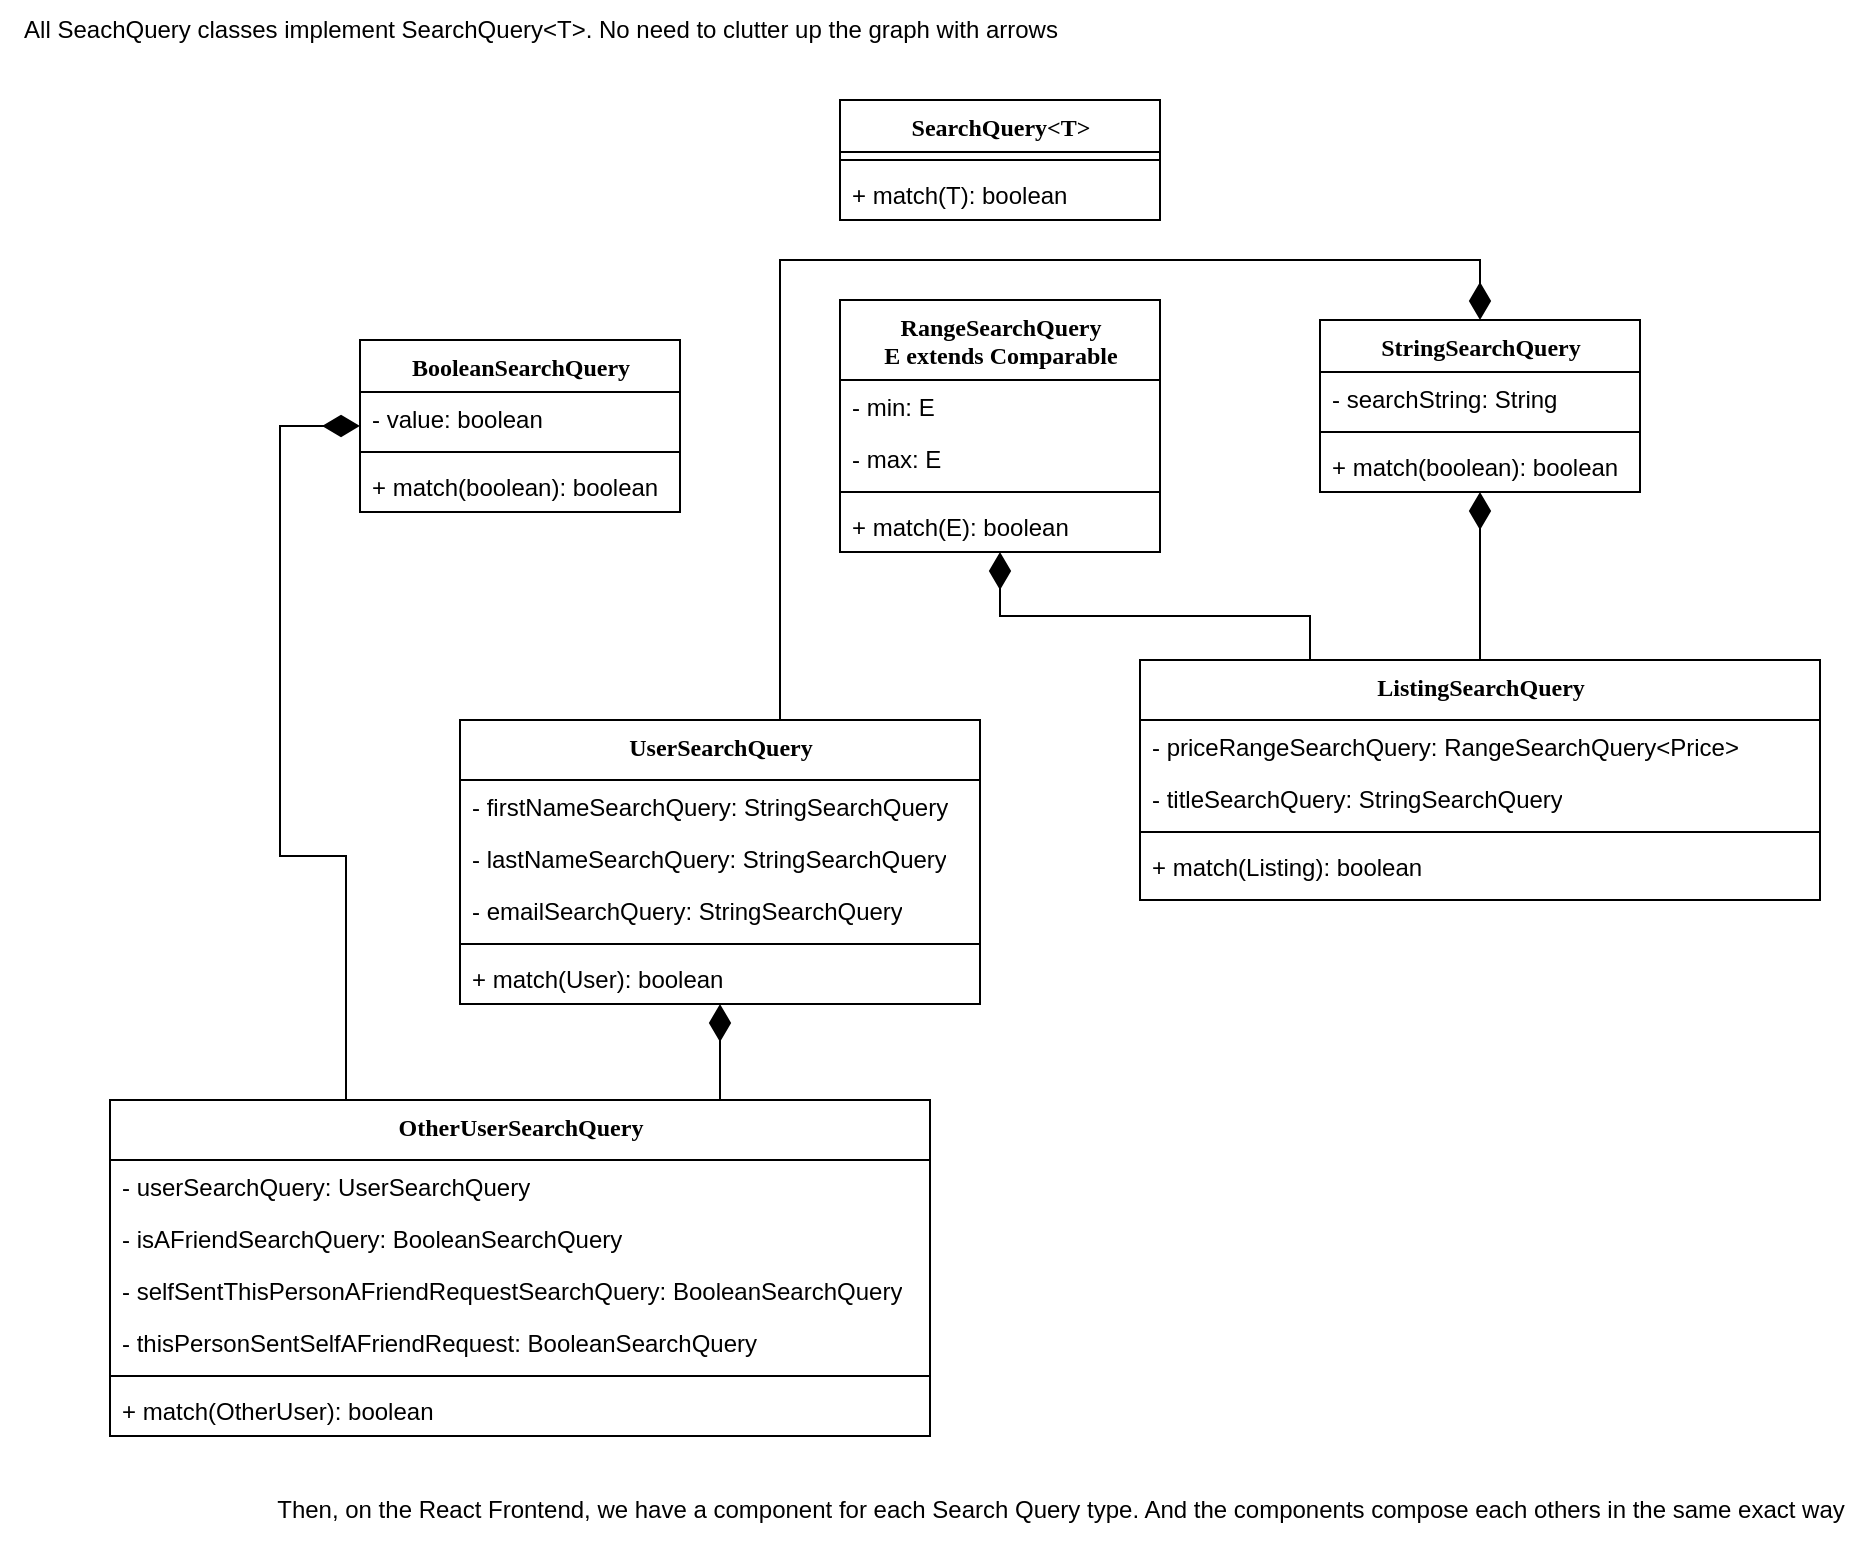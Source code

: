 <mxfile version="26.2.2">
  <diagram name="Page-1" id="6133507b-19e7-1e82-6fc7-422aa6c4b21f">
    <mxGraphModel dx="1680" dy="989" grid="1" gridSize="10" guides="1" tooltips="1" connect="1" arrows="1" fold="1" page="1" pageScale="1" pageWidth="1100" pageHeight="1800" background="none" math="0" shadow="0">
      <root>
        <mxCell id="0" />
        <mxCell id="1" parent="0" />
        <mxCell id="78961159f06e98e8-17" value="SearchQuery&amp;lt;T&amp;gt;" style="swimlane;html=1;fontStyle=1;align=center;verticalAlign=top;childLayout=stackLayout;horizontal=1;startSize=26;horizontalStack=0;resizeParent=1;resizeLast=0;collapsible=1;marginBottom=0;swimlaneFillColor=#ffffff;rounded=0;shadow=0;comic=0;labelBackgroundColor=none;strokeWidth=1;fillColor=none;fontFamily=Verdana;fontSize=12" parent="1" vertex="1">
          <mxGeometry x="440" y="70" width="160" height="60" as="geometry" />
        </mxCell>
        <mxCell id="78961159f06e98e8-19" value="" style="line;html=1;strokeWidth=1;fillColor=none;align=left;verticalAlign=middle;spacingTop=-1;spacingLeft=3;spacingRight=3;rotatable=0;labelPosition=right;points=[];portConstraint=eastwest;" parent="78961159f06e98e8-17" vertex="1">
          <mxGeometry y="26" width="160" height="8" as="geometry" />
        </mxCell>
        <mxCell id="78961159f06e98e8-27" value="+ match(T): boolean" style="text;html=1;strokeColor=none;fillColor=none;align=left;verticalAlign=top;spacingLeft=4;spacingRight=4;whiteSpace=wrap;overflow=hidden;rotatable=0;points=[[0,0.5],[1,0.5]];portConstraint=eastwest;" parent="78961159f06e98e8-17" vertex="1">
          <mxGeometry y="34" width="160" height="26" as="geometry" />
        </mxCell>
        <mxCell id="ATgg8qfnykilX8GTX_Vd-5" value="BooleanSearchQuery" style="swimlane;html=1;fontStyle=1;align=center;verticalAlign=top;childLayout=stackLayout;horizontal=1;startSize=26;horizontalStack=0;resizeParent=1;resizeLast=0;collapsible=1;marginBottom=0;swimlaneFillColor=#ffffff;rounded=0;shadow=0;comic=0;labelBackgroundColor=none;strokeWidth=1;fillColor=none;fontFamily=Verdana;fontSize=12" vertex="1" parent="1">
          <mxGeometry x="200" y="190" width="160" height="86" as="geometry" />
        </mxCell>
        <mxCell id="ATgg8qfnykilX8GTX_Vd-8" value="- value: boolean" style="text;strokeColor=none;fillColor=none;align=left;verticalAlign=top;spacingLeft=4;spacingRight=4;overflow=hidden;rotatable=0;points=[[0,0.5],[1,0.5]];portConstraint=eastwest;whiteSpace=wrap;html=1;" vertex="1" parent="ATgg8qfnykilX8GTX_Vd-5">
          <mxGeometry y="26" width="160" height="26" as="geometry" />
        </mxCell>
        <mxCell id="ATgg8qfnykilX8GTX_Vd-6" value="" style="line;html=1;strokeWidth=1;fillColor=none;align=left;verticalAlign=middle;spacingTop=-1;spacingLeft=3;spacingRight=3;rotatable=0;labelPosition=right;points=[];portConstraint=eastwest;" vertex="1" parent="ATgg8qfnykilX8GTX_Vd-5">
          <mxGeometry y="52" width="160" height="8" as="geometry" />
        </mxCell>
        <mxCell id="ATgg8qfnykilX8GTX_Vd-7" value="+ match(boolean): boolean" style="text;html=1;strokeColor=none;fillColor=none;align=left;verticalAlign=top;spacingLeft=4;spacingRight=4;whiteSpace=wrap;overflow=hidden;rotatable=0;points=[[0,0.5],[1,0.5]];portConstraint=eastwest;" vertex="1" parent="ATgg8qfnykilX8GTX_Vd-5">
          <mxGeometry y="60" width="160" height="26" as="geometry" />
        </mxCell>
        <mxCell id="ATgg8qfnykilX8GTX_Vd-12" value="All SeachQuery classes implement SearchQuery&amp;lt;T&amp;gt;. No need to clutter up the graph with arrows" style="text;html=1;align=center;verticalAlign=middle;resizable=0;points=[];autosize=1;strokeColor=none;fillColor=none;" vertex="1" parent="1">
          <mxGeometry x="20" y="20" width="540" height="30" as="geometry" />
        </mxCell>
        <mxCell id="ATgg8qfnykilX8GTX_Vd-13" value="StringSearchQuery" style="swimlane;html=1;fontStyle=1;align=center;verticalAlign=top;childLayout=stackLayout;horizontal=1;startSize=26;horizontalStack=0;resizeParent=1;resizeLast=0;collapsible=1;marginBottom=0;swimlaneFillColor=#ffffff;rounded=0;shadow=0;comic=0;labelBackgroundColor=none;strokeWidth=1;fillColor=none;fontFamily=Verdana;fontSize=12" vertex="1" parent="1">
          <mxGeometry x="680" y="180" width="160" height="86" as="geometry" />
        </mxCell>
        <mxCell id="ATgg8qfnykilX8GTX_Vd-14" value="- searchString: String" style="text;strokeColor=none;fillColor=none;align=left;verticalAlign=top;spacingLeft=4;spacingRight=4;overflow=hidden;rotatable=0;points=[[0,0.5],[1,0.5]];portConstraint=eastwest;whiteSpace=wrap;html=1;" vertex="1" parent="ATgg8qfnykilX8GTX_Vd-13">
          <mxGeometry y="26" width="160" height="26" as="geometry" />
        </mxCell>
        <mxCell id="ATgg8qfnykilX8GTX_Vd-15" value="" style="line;html=1;strokeWidth=1;fillColor=none;align=left;verticalAlign=middle;spacingTop=-1;spacingLeft=3;spacingRight=3;rotatable=0;labelPosition=right;points=[];portConstraint=eastwest;" vertex="1" parent="ATgg8qfnykilX8GTX_Vd-13">
          <mxGeometry y="52" width="160" height="8" as="geometry" />
        </mxCell>
        <mxCell id="ATgg8qfnykilX8GTX_Vd-16" value="+ match(boolean): boolean" style="text;html=1;strokeColor=none;fillColor=none;align=left;verticalAlign=top;spacingLeft=4;spacingRight=4;whiteSpace=wrap;overflow=hidden;rotatable=0;points=[[0,0.5],[1,0.5]];portConstraint=eastwest;" vertex="1" parent="ATgg8qfnykilX8GTX_Vd-13">
          <mxGeometry y="60" width="160" height="26" as="geometry" />
        </mxCell>
        <mxCell id="ATgg8qfnykilX8GTX_Vd-17" value="RangeSearchQuery&lt;div&gt;E extends Comparable&lt;/div&gt;" style="swimlane;html=1;fontStyle=1;align=center;verticalAlign=top;childLayout=stackLayout;horizontal=1;startSize=40;horizontalStack=0;resizeParent=1;resizeLast=0;collapsible=1;marginBottom=0;swimlaneFillColor=#ffffff;rounded=0;shadow=0;comic=0;labelBackgroundColor=none;strokeWidth=1;fillColor=none;fontFamily=Verdana;fontSize=12" vertex="1" parent="1">
          <mxGeometry x="440" y="170" width="160" height="126" as="geometry" />
        </mxCell>
        <mxCell id="ATgg8qfnykilX8GTX_Vd-18" value="- min: E" style="text;strokeColor=none;fillColor=none;align=left;verticalAlign=top;spacingLeft=4;spacingRight=4;overflow=hidden;rotatable=0;points=[[0,0.5],[1,0.5]];portConstraint=eastwest;whiteSpace=wrap;html=1;" vertex="1" parent="ATgg8qfnykilX8GTX_Vd-17">
          <mxGeometry y="40" width="160" height="26" as="geometry" />
        </mxCell>
        <mxCell id="ATgg8qfnykilX8GTX_Vd-21" value="- max: E" style="text;strokeColor=none;fillColor=none;align=left;verticalAlign=top;spacingLeft=4;spacingRight=4;overflow=hidden;rotatable=0;points=[[0,0.5],[1,0.5]];portConstraint=eastwest;whiteSpace=wrap;html=1;" vertex="1" parent="ATgg8qfnykilX8GTX_Vd-17">
          <mxGeometry y="66" width="160" height="26" as="geometry" />
        </mxCell>
        <mxCell id="ATgg8qfnykilX8GTX_Vd-19" value="" style="line;html=1;strokeWidth=1;fillColor=none;align=left;verticalAlign=middle;spacingTop=-1;spacingLeft=3;spacingRight=3;rotatable=0;labelPosition=right;points=[];portConstraint=eastwest;" vertex="1" parent="ATgg8qfnykilX8GTX_Vd-17">
          <mxGeometry y="92" width="160" height="8" as="geometry" />
        </mxCell>
        <mxCell id="ATgg8qfnykilX8GTX_Vd-20" value="+ match(E): boolean" style="text;html=1;strokeColor=none;fillColor=none;align=left;verticalAlign=top;spacingLeft=4;spacingRight=4;whiteSpace=wrap;overflow=hidden;rotatable=0;points=[[0,0.5],[1,0.5]];portConstraint=eastwest;" vertex="1" parent="ATgg8qfnykilX8GTX_Vd-17">
          <mxGeometry y="100" width="160" height="26" as="geometry" />
        </mxCell>
        <mxCell id="ATgg8qfnykilX8GTX_Vd-55" style="edgeStyle=orthogonalEdgeStyle;rounded=0;orthogonalLoop=1;jettySize=auto;html=1;exitX=0.25;exitY=0;exitDx=0;exitDy=0;endArrow=diamondThin;endFill=1;endSize=16;" edge="1" parent="1" source="ATgg8qfnykilX8GTX_Vd-22" target="ATgg8qfnykilX8GTX_Vd-17">
          <mxGeometry relative="1" as="geometry" />
        </mxCell>
        <mxCell id="ATgg8qfnykilX8GTX_Vd-57" style="edgeStyle=orthogonalEdgeStyle;rounded=0;orthogonalLoop=1;jettySize=auto;html=1;exitX=0.5;exitY=0;exitDx=0;exitDy=0;endArrow=diamondThin;endFill=1;endSize=16;" edge="1" parent="1" source="ATgg8qfnykilX8GTX_Vd-22" target="ATgg8qfnykilX8GTX_Vd-13">
          <mxGeometry relative="1" as="geometry" />
        </mxCell>
        <mxCell id="ATgg8qfnykilX8GTX_Vd-22" value="ListingSearchQuery" style="swimlane;html=1;fontStyle=1;align=center;verticalAlign=top;childLayout=stackLayout;horizontal=1;startSize=30;horizontalStack=0;resizeParent=1;resizeLast=0;collapsible=1;marginBottom=0;swimlaneFillColor=#ffffff;rounded=0;shadow=0;comic=0;labelBackgroundColor=none;strokeWidth=1;fillColor=none;fontFamily=Verdana;fontSize=12" vertex="1" parent="1">
          <mxGeometry x="590" y="350" width="340" height="120" as="geometry" />
        </mxCell>
        <mxCell id="ATgg8qfnykilX8GTX_Vd-23" value="- priceRangeSearchQuery: RangeSearchQuery&amp;lt;Price&amp;gt;" style="text;strokeColor=none;fillColor=none;align=left;verticalAlign=top;spacingLeft=4;spacingRight=4;overflow=hidden;rotatable=0;points=[[0,0.5],[1,0.5]];portConstraint=eastwest;whiteSpace=wrap;html=1;" vertex="1" parent="ATgg8qfnykilX8GTX_Vd-22">
          <mxGeometry y="30" width="340" height="26" as="geometry" />
        </mxCell>
        <mxCell id="ATgg8qfnykilX8GTX_Vd-24" value="- titleSearchQuery: StringSearchQuery" style="text;strokeColor=none;fillColor=none;align=left;verticalAlign=top;spacingLeft=4;spacingRight=4;overflow=hidden;rotatable=0;points=[[0,0.5],[1,0.5]];portConstraint=eastwest;whiteSpace=wrap;html=1;" vertex="1" parent="ATgg8qfnykilX8GTX_Vd-22">
          <mxGeometry y="56" width="340" height="26" as="geometry" />
        </mxCell>
        <mxCell id="ATgg8qfnykilX8GTX_Vd-25" value="" style="line;html=1;strokeWidth=1;fillColor=none;align=left;verticalAlign=middle;spacingTop=-1;spacingLeft=3;spacingRight=3;rotatable=0;labelPosition=right;points=[];portConstraint=eastwest;" vertex="1" parent="ATgg8qfnykilX8GTX_Vd-22">
          <mxGeometry y="82" width="340" height="8" as="geometry" />
        </mxCell>
        <mxCell id="ATgg8qfnykilX8GTX_Vd-26" value="+ match(Listing): boolean" style="text;html=1;strokeColor=none;fillColor=none;align=left;verticalAlign=top;spacingLeft=4;spacingRight=4;whiteSpace=wrap;overflow=hidden;rotatable=0;points=[[0,0.5],[1,0.5]];portConstraint=eastwest;" vertex="1" parent="ATgg8qfnykilX8GTX_Vd-22">
          <mxGeometry y="90" width="340" height="26" as="geometry" />
        </mxCell>
        <mxCell id="ATgg8qfnykilX8GTX_Vd-58" style="edgeStyle=orthogonalEdgeStyle;rounded=0;orthogonalLoop=1;jettySize=auto;html=1;exitX=0.75;exitY=0;exitDx=0;exitDy=0;endArrow=diamondThin;endFill=1;endSize=16;" edge="1" parent="1" source="ATgg8qfnykilX8GTX_Vd-27" target="ATgg8qfnykilX8GTX_Vd-13">
          <mxGeometry relative="1" as="geometry">
            <Array as="points">
              <mxPoint x="410" y="380" />
              <mxPoint x="410" y="150" />
              <mxPoint x="760" y="150" />
            </Array>
          </mxGeometry>
        </mxCell>
        <mxCell id="ATgg8qfnykilX8GTX_Vd-27" value="UserSearchQuery" style="swimlane;html=1;fontStyle=1;align=center;verticalAlign=top;childLayout=stackLayout;horizontal=1;startSize=30;horizontalStack=0;resizeParent=1;resizeLast=0;collapsible=1;marginBottom=0;swimlaneFillColor=#ffffff;rounded=0;shadow=0;comic=0;labelBackgroundColor=none;strokeWidth=1;fillColor=none;fontFamily=Verdana;fontSize=12" vertex="1" parent="1">
          <mxGeometry x="250" y="380" width="260" height="142" as="geometry" />
        </mxCell>
        <mxCell id="ATgg8qfnykilX8GTX_Vd-28" value="- firstNameSearchQuery: StringSearchQuery" style="text;strokeColor=none;fillColor=none;align=left;verticalAlign=top;spacingLeft=4;spacingRight=4;overflow=hidden;rotatable=0;points=[[0,0.5],[1,0.5]];portConstraint=eastwest;whiteSpace=wrap;html=1;" vertex="1" parent="ATgg8qfnykilX8GTX_Vd-27">
          <mxGeometry y="30" width="260" height="26" as="geometry" />
        </mxCell>
        <mxCell id="ATgg8qfnykilX8GTX_Vd-29" value="- lastNameSearchQuery: StringSearchQuery" style="text;strokeColor=none;fillColor=none;align=left;verticalAlign=top;spacingLeft=4;spacingRight=4;overflow=hidden;rotatable=0;points=[[0,0.5],[1,0.5]];portConstraint=eastwest;whiteSpace=wrap;html=1;" vertex="1" parent="ATgg8qfnykilX8GTX_Vd-27">
          <mxGeometry y="56" width="260" height="26" as="geometry" />
        </mxCell>
        <mxCell id="ATgg8qfnykilX8GTX_Vd-32" value="- emailSearchQuery: StringSearchQuery" style="text;strokeColor=none;fillColor=none;align=left;verticalAlign=top;spacingLeft=4;spacingRight=4;overflow=hidden;rotatable=0;points=[[0,0.5],[1,0.5]];portConstraint=eastwest;whiteSpace=wrap;html=1;" vertex="1" parent="ATgg8qfnykilX8GTX_Vd-27">
          <mxGeometry y="82" width="260" height="26" as="geometry" />
        </mxCell>
        <mxCell id="ATgg8qfnykilX8GTX_Vd-30" value="" style="line;html=1;strokeWidth=1;fillColor=none;align=left;verticalAlign=middle;spacingTop=-1;spacingLeft=3;spacingRight=3;rotatable=0;labelPosition=right;points=[];portConstraint=eastwest;" vertex="1" parent="ATgg8qfnykilX8GTX_Vd-27">
          <mxGeometry y="108" width="260" height="8" as="geometry" />
        </mxCell>
        <mxCell id="ATgg8qfnykilX8GTX_Vd-31" value="+ match(User): boolean" style="text;html=1;strokeColor=none;fillColor=none;align=left;verticalAlign=top;spacingLeft=4;spacingRight=4;whiteSpace=wrap;overflow=hidden;rotatable=0;points=[[0,0.5],[1,0.5]];portConstraint=eastwest;" vertex="1" parent="ATgg8qfnykilX8GTX_Vd-27">
          <mxGeometry y="116" width="260" height="26" as="geometry" />
        </mxCell>
        <mxCell id="ATgg8qfnykilX8GTX_Vd-50" style="edgeStyle=orthogonalEdgeStyle;rounded=0;orthogonalLoop=1;jettySize=auto;html=1;exitX=0.75;exitY=0;exitDx=0;exitDy=0;endArrow=diamondThin;endFill=1;endSize=16;" edge="1" parent="1" source="ATgg8qfnykilX8GTX_Vd-33" target="ATgg8qfnykilX8GTX_Vd-27">
          <mxGeometry relative="1" as="geometry">
            <Array as="points">
              <mxPoint x="380" y="570" />
            </Array>
          </mxGeometry>
        </mxCell>
        <mxCell id="ATgg8qfnykilX8GTX_Vd-54" style="edgeStyle=orthogonalEdgeStyle;rounded=0;orthogonalLoop=1;jettySize=auto;html=1;exitX=0.25;exitY=0;exitDx=0;exitDy=0;endArrow=diamondThin;endFill=1;endSize=16;" edge="1" parent="1" source="ATgg8qfnykilX8GTX_Vd-33" target="ATgg8qfnykilX8GTX_Vd-5">
          <mxGeometry relative="1" as="geometry">
            <Array as="points">
              <mxPoint x="193" y="448" />
              <mxPoint x="160" y="448" />
              <mxPoint x="160" y="233" />
            </Array>
          </mxGeometry>
        </mxCell>
        <mxCell id="ATgg8qfnykilX8GTX_Vd-33" value="OtherUserSearchQuery" style="swimlane;html=1;fontStyle=1;align=center;verticalAlign=top;childLayout=stackLayout;horizontal=1;startSize=30;horizontalStack=0;resizeParent=1;resizeLast=0;collapsible=1;marginBottom=0;swimlaneFillColor=#ffffff;rounded=0;shadow=0;comic=0;labelBackgroundColor=none;strokeWidth=1;fillColor=none;fontFamily=Verdana;fontSize=12" vertex="1" parent="1">
          <mxGeometry x="75" y="570" width="410" height="168" as="geometry" />
        </mxCell>
        <mxCell id="ATgg8qfnykilX8GTX_Vd-34" value="- userSearchQuery: UserSearchQuery" style="text;strokeColor=none;fillColor=none;align=left;verticalAlign=top;spacingLeft=4;spacingRight=4;overflow=hidden;rotatable=0;points=[[0,0.5],[1,0.5]];portConstraint=eastwest;whiteSpace=wrap;html=1;" vertex="1" parent="ATgg8qfnykilX8GTX_Vd-33">
          <mxGeometry y="30" width="410" height="26" as="geometry" />
        </mxCell>
        <mxCell id="ATgg8qfnykilX8GTX_Vd-35" value="- isAFriendSearchQuery: BooleanSearchQuery" style="text;strokeColor=none;fillColor=none;align=left;verticalAlign=top;spacingLeft=4;spacingRight=4;overflow=hidden;rotatable=0;points=[[0,0.5],[1,0.5]];portConstraint=eastwest;whiteSpace=wrap;html=1;" vertex="1" parent="ATgg8qfnykilX8GTX_Vd-33">
          <mxGeometry y="56" width="410" height="26" as="geometry" />
        </mxCell>
        <mxCell id="ATgg8qfnykilX8GTX_Vd-36" value="- selfSentThisPersonAFriendRequestSearchQuery: BooleanSearchQuery" style="text;strokeColor=none;fillColor=none;align=left;verticalAlign=top;spacingLeft=4;spacingRight=4;overflow=hidden;rotatable=0;points=[[0,0.5],[1,0.5]];portConstraint=eastwest;whiteSpace=wrap;html=1;" vertex="1" parent="ATgg8qfnykilX8GTX_Vd-33">
          <mxGeometry y="82" width="410" height="26" as="geometry" />
        </mxCell>
        <mxCell id="ATgg8qfnykilX8GTX_Vd-39" value="- thisPersonSentSelfAFriendRequest: BooleanSearchQuery" style="text;strokeColor=none;fillColor=none;align=left;verticalAlign=top;spacingLeft=4;spacingRight=4;overflow=hidden;rotatable=0;points=[[0,0.5],[1,0.5]];portConstraint=eastwest;whiteSpace=wrap;html=1;" vertex="1" parent="ATgg8qfnykilX8GTX_Vd-33">
          <mxGeometry y="108" width="410" height="26" as="geometry" />
        </mxCell>
        <mxCell id="ATgg8qfnykilX8GTX_Vd-37" value="" style="line;html=1;strokeWidth=1;fillColor=none;align=left;verticalAlign=middle;spacingTop=-1;spacingLeft=3;spacingRight=3;rotatable=0;labelPosition=right;points=[];portConstraint=eastwest;" vertex="1" parent="ATgg8qfnykilX8GTX_Vd-33">
          <mxGeometry y="134" width="410" height="8" as="geometry" />
        </mxCell>
        <mxCell id="ATgg8qfnykilX8GTX_Vd-38" value="+ match(OtherUser): boolean" style="text;html=1;strokeColor=none;fillColor=none;align=left;verticalAlign=top;spacingLeft=4;spacingRight=4;whiteSpace=wrap;overflow=hidden;rotatable=0;points=[[0,0.5],[1,0.5]];portConstraint=eastwest;" vertex="1" parent="ATgg8qfnykilX8GTX_Vd-33">
          <mxGeometry y="142" width="410" height="26" as="geometry" />
        </mxCell>
        <mxCell id="ATgg8qfnykilX8GTX_Vd-60" value="Then, on the React Frontend, we have a component for each Search Query type. And the components compose each others in the same exact way" style="text;html=1;align=center;verticalAlign=middle;resizable=0;points=[];autosize=1;strokeColor=none;fillColor=none;" vertex="1" parent="1">
          <mxGeometry x="145" y="760" width="810" height="30" as="geometry" />
        </mxCell>
      </root>
    </mxGraphModel>
  </diagram>
</mxfile>
